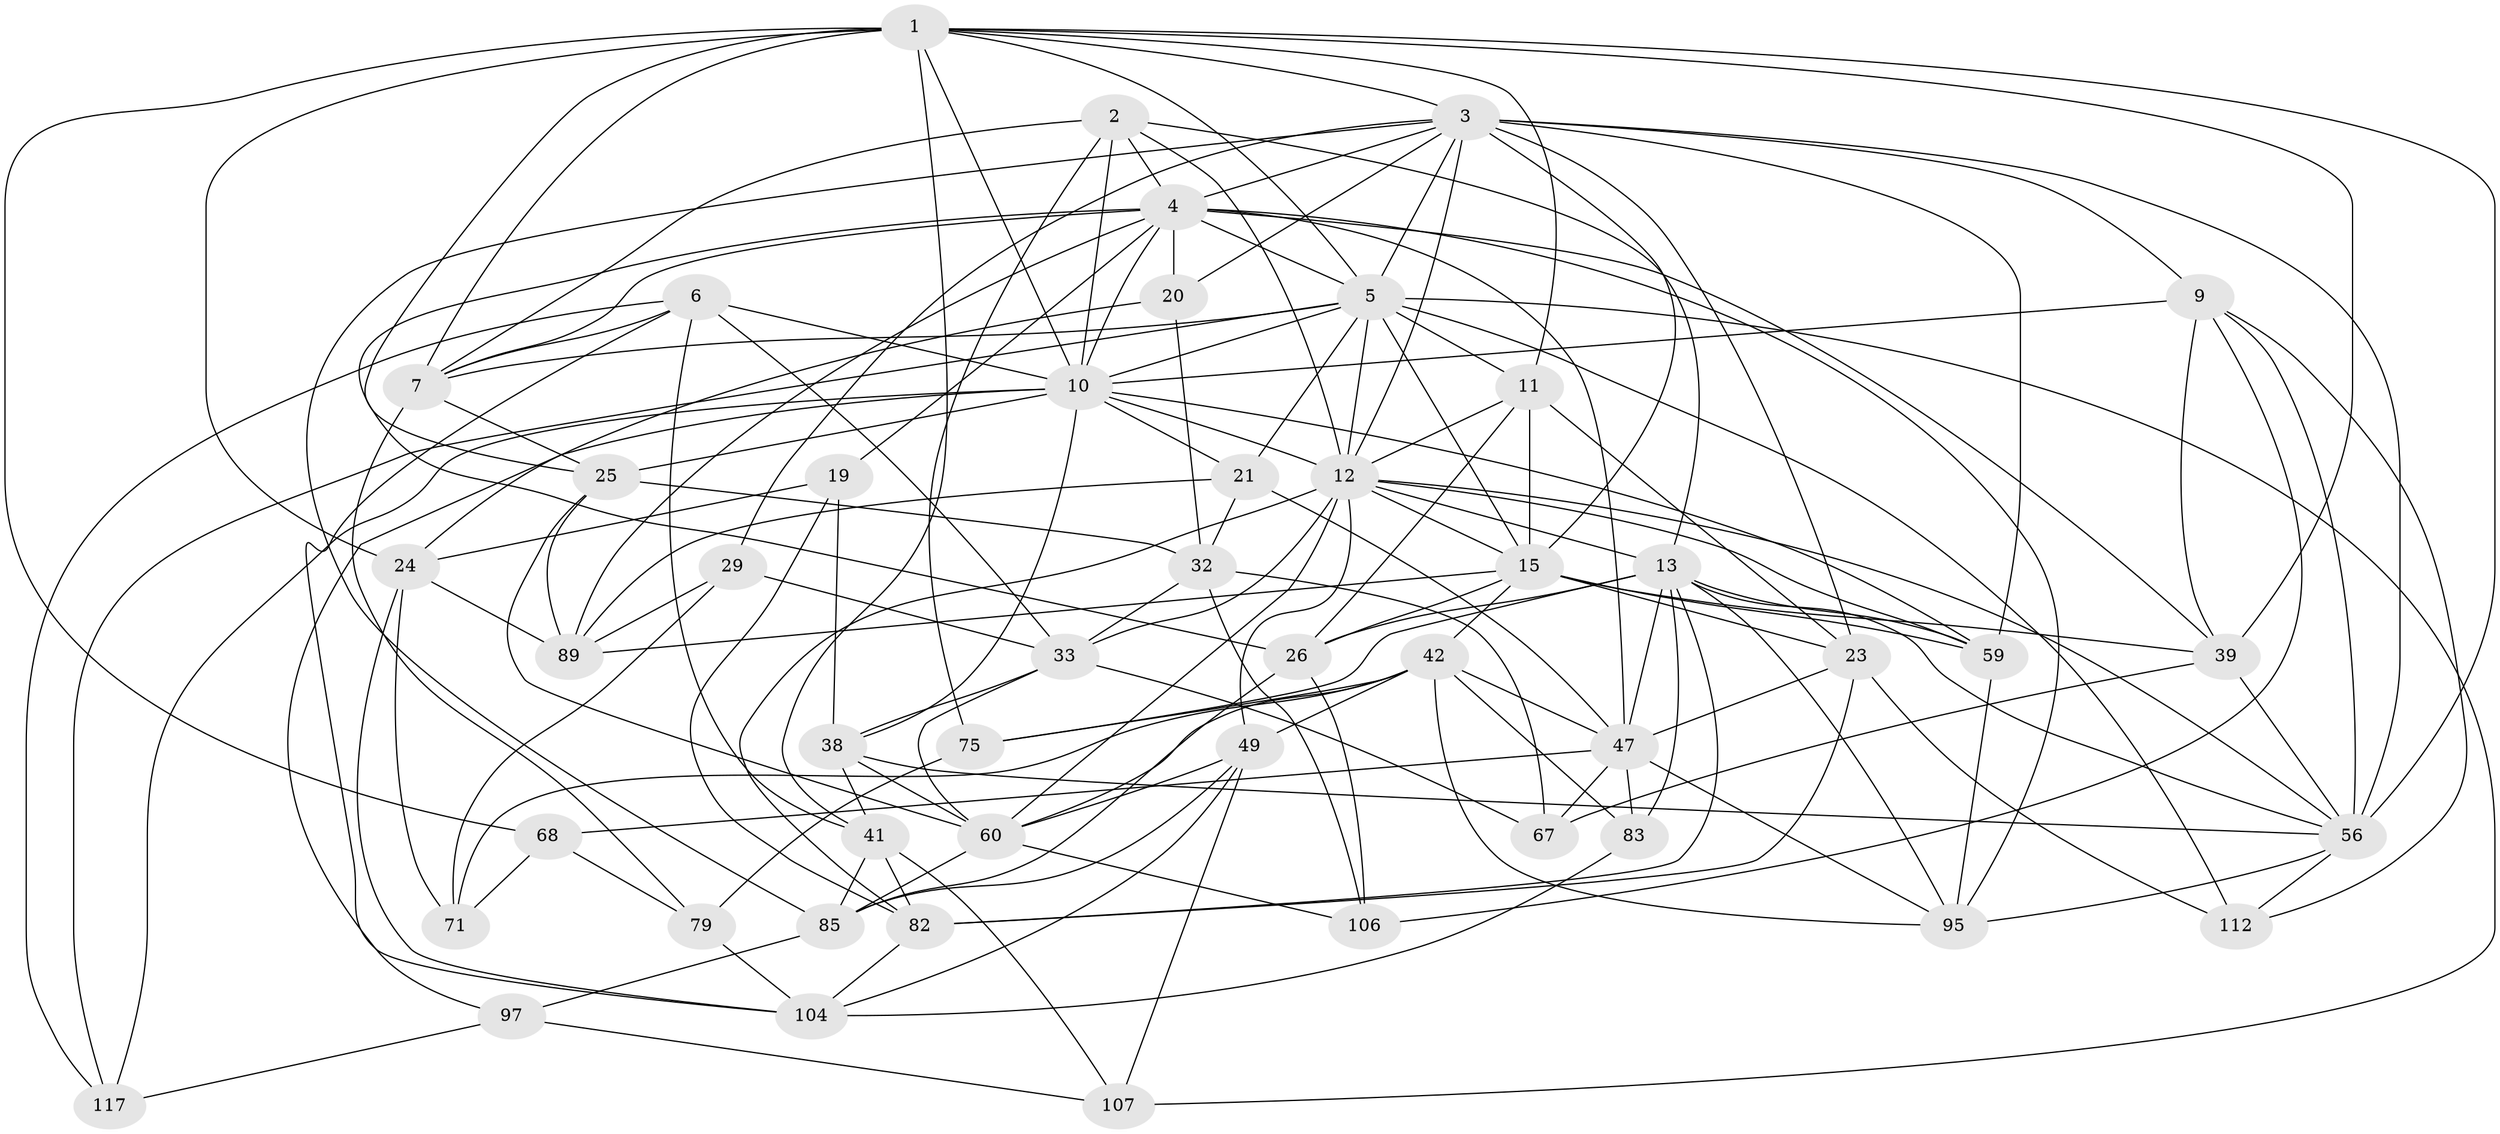 // original degree distribution, {4: 1.0}
// Generated by graph-tools (version 1.1) at 2025/20/03/04/25 18:20:36]
// undirected, 48 vertices, 158 edges
graph export_dot {
graph [start="1"]
  node [color=gray90,style=filled];
  1 [super="+72+14+100"];
  2 [super="+17"];
  3 [super="+27+58+30"];
  4 [super="+50"];
  5 [super="+16+8+34"];
  6 [super="+108"];
  7 [super="+103+80"];
  9 [super="+28"];
  10 [super="+31+18+40"];
  11 [super="+52"];
  12 [super="+57+69+22"];
  13 [super="+53"];
  15 [super="+51+35"];
  19;
  20;
  21 [super="+36"];
  23 [super="+76"];
  24 [super="+45"];
  25 [super="+77"];
  26 [super="+46"];
  29;
  32 [super="+86"];
  33 [super="+122+37"];
  38 [super="+115"];
  39 [super="+116"];
  41 [super="+93"];
  42 [super="+55+92"];
  47 [super="+87+119+70"];
  49 [super="+65"];
  56 [super="+98+102"];
  59 [super="+63"];
  60 [super="+74+111"];
  67;
  68;
  71;
  75;
  79;
  82 [super="+94"];
  83;
  85 [super="+88"];
  89 [super="+91"];
  95 [super="+109"];
  97;
  104 [super="+118"];
  106;
  107;
  112;
  117;
  1 -- 25;
  1 -- 7 [weight=2];
  1 -- 41;
  1 -- 11;
  1 -- 68;
  1 -- 56;
  1 -- 10 [weight=3];
  1 -- 3;
  1 -- 5;
  1 -- 39;
  1 -- 24;
  2 -- 75;
  2 -- 13;
  2 -- 12;
  2 -- 7;
  2 -- 4;
  2 -- 10;
  3 -- 20;
  3 -- 59;
  3 -- 9;
  3 -- 23;
  3 -- 12;
  3 -- 4;
  3 -- 29;
  3 -- 15;
  3 -- 56;
  3 -- 85;
  3 -- 5;
  4 -- 47;
  4 -- 7;
  4 -- 5;
  4 -- 39;
  4 -- 19;
  4 -- 20;
  4 -- 89;
  4 -- 26;
  4 -- 95;
  4 -- 10;
  5 -- 11;
  5 -- 112;
  5 -- 7;
  5 -- 117;
  5 -- 15;
  5 -- 21;
  5 -- 107;
  5 -- 12;
  5 -- 10;
  6 -- 104;
  6 -- 117;
  6 -- 41;
  6 -- 33;
  6 -- 7;
  6 -- 10;
  7 -- 25;
  7 -- 79;
  9 -- 106;
  9 -- 112;
  9 -- 56 [weight=2];
  9 -- 10 [weight=2];
  9 -- 39;
  10 -- 38;
  10 -- 12;
  10 -- 21;
  10 -- 117;
  10 -- 97;
  10 -- 59;
  10 -- 25;
  11 -- 15;
  11 -- 26;
  11 -- 23;
  11 -- 12;
  12 -- 15;
  12 -- 33 [weight=2];
  12 -- 60;
  12 -- 49;
  12 -- 82;
  12 -- 59;
  12 -- 56;
  12 -- 13;
  13 -- 75;
  13 -- 59;
  13 -- 47;
  13 -- 82;
  13 -- 83;
  13 -- 56;
  13 -- 26;
  13 -- 95;
  15 -- 26;
  15 -- 23;
  15 -- 89;
  15 -- 59;
  15 -- 42;
  15 -- 39;
  19 -- 38;
  19 -- 82;
  19 -- 24;
  20 -- 24;
  20 -- 32;
  21 -- 47 [weight=2];
  21 -- 89;
  21 -- 32;
  23 -- 82;
  23 -- 112;
  23 -- 47;
  24 -- 104;
  24 -- 71;
  24 -- 89;
  25 -- 89;
  25 -- 32;
  25 -- 60;
  26 -- 85;
  26 -- 106;
  29 -- 71;
  29 -- 89;
  29 -- 33;
  32 -- 106;
  32 -- 67;
  32 -- 33;
  33 -- 67;
  33 -- 38;
  33 -- 60;
  38 -- 56;
  38 -- 41;
  38 -- 60;
  39 -- 67;
  39 -- 56;
  41 -- 85;
  41 -- 82;
  41 -- 107;
  42 -- 60;
  42 -- 71;
  42 -- 83;
  42 -- 75;
  42 -- 47 [weight=3];
  42 -- 95;
  42 -- 49;
  47 -- 67;
  47 -- 68;
  47 -- 83;
  47 -- 95;
  49 -- 107;
  49 -- 60;
  49 -- 104;
  49 -- 85;
  56 -- 112;
  56 -- 95;
  59 -- 95;
  60 -- 106;
  60 -- 85;
  68 -- 79;
  68 -- 71;
  75 -- 79;
  79 -- 104;
  82 -- 104;
  83 -- 104;
  85 -- 97;
  97 -- 107;
  97 -- 117;
}
